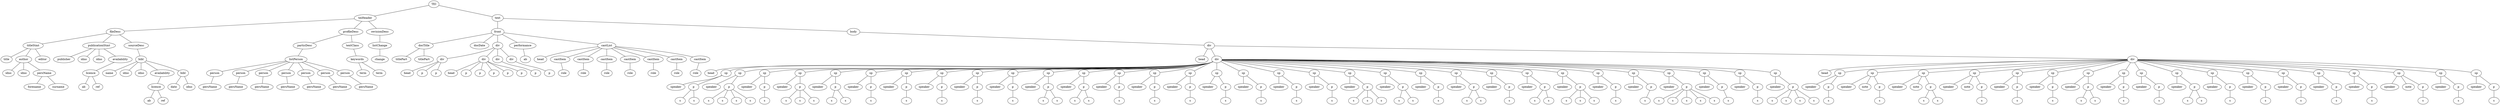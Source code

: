 graph Tree {
	"t0" [label = "TEI"];
	"t1" [label = "teiHeader"];
	"t2" [label = "fileDesc"];
	"t3" [label = "titleStmt"];
	"t4" [label = "title"];
	"t5" [label = "author"];
	"t6" [label = "idno"];
	"t7" [label = "idno"];
	"t8" [label = "persName"];
	"t9" [label = "forename"];
	"t10" [label = "surname"];
	"t11" [label = "editor"];
	"t12" [label = "publicationStmt"];
	"t13" [label = "publisher"];
	"t14" [label = "idno"];
	"t15" [label = "idno"];
	"t16" [label = "availability"];
	"t17" [label = "licence"];
	"t18" [label = "ab"];
	"t19" [label = "ref"];
	"t20" [label = "sourceDesc"];
	"t21" [label = "bibl"];
	"t22" [label = "name"];
	"t23" [label = "idno"];
	"t24" [label = "idno"];
	"t25" [label = "availability"];
	"t26" [label = "licence"];
	"t27" [label = "ab"];
	"t28" [label = "ref"];
	"t29" [label = "bibl"];
	"t30" [label = "date"];
	"t31" [label = "idno"];
	"t32" [label = "profileDesc"];
	"t33" [label = "particDesc"];
	"t34" [label = "listPerson"];
	"t35" [label = "person"];
	"t36" [label = "persName"];
	"t37" [label = "person"];
	"t38" [label = "persName"];
	"t39" [label = "person"];
	"t40" [label = "persName"];
	"t41" [label = "person"];
	"t42" [label = "persName"];
	"t43" [label = "person"];
	"t44" [label = "persName"];
	"t45" [label = "person"];
	"t46" [label = "persName"];
	"t47" [label = "person"];
	"t48" [label = "persName"];
	"t49" [label = "textClass"];
	"t50" [label = "keywords"];
	"t51" [label = "term"];
	"t52" [label = "term"];
	"t53" [label = "revisionDesc"];
	"t54" [label = "listChange"];
	"t55" [label = "change"];
	"t56" [label = "text"];
	"t57" [label = "front"];
	"t58" [label = "docTitle"];
	"t59" [label = "titlePart"];
	"t60" [label = "titlePart"];
	"t61" [label = "docDate"];
	"t62" [label = "div"];
	"t63" [label = "div"];
	"t64" [label = "head"];
	"t65" [label = "p"];
	"t66" [label = "p"];
	"t67" [label = "div"];
	"t68" [label = "head"];
	"t69" [label = "p"];
	"t70" [label = "p"];
	"t71" [label = "p"];
	"t72" [label = "p"];
	"t73" [label = "p"];
	"t74" [label = "div"];
	"t75" [label = "p"];
	"t76" [label = "div"];
	"t77" [label = "p"];
	"t78" [label = "performance"];
	"t79" [label = "ab"];
	"t80" [label = "castList"];
	"t81" [label = "head"];
	"t82" [label = "castItem"];
	"t83" [label = "role"];
	"t84" [label = "castItem"];
	"t85" [label = "role"];
	"t86" [label = "castItem"];
	"t87" [label = "role"];
	"t88" [label = "castItem"];
	"t89" [label = "role"];
	"t90" [label = "castItem"];
	"t91" [label = "role"];
	"t92" [label = "castItem"];
	"t93" [label = "role"];
	"t94" [label = "castItem"];
	"t95" [label = "role"];
	"t96" [label = "body"];
	"t97" [label = "div"];
	"t98" [label = "head"];
	"t99" [label = "div"];
	"t100" [label = "head"];
	"t101" [label = "sp"];
	"t102" [label = "speaker"];
	"t103" [label = "p"];
	"t104" [label = "s"];
	"t105" [label = "s"];
	"t106" [label = "sp"];
	"t107" [label = "speaker"];
	"t108" [label = "p"];
	"t109" [label = "s"];
	"t110" [label = "s"];
	"t111" [label = "s"];
	"t112" [label = "s"];
	"t113" [label = "sp"];
	"t114" [label = "speaker"];
	"t115" [label = "p"];
	"t116" [label = "s"];
	"t117" [label = "sp"];
	"t118" [label = "speaker"];
	"t119" [label = "p"];
	"t120" [label = "s"];
	"t121" [label = "s"];
	"t122" [label = "s"];
	"t123" [label = "sp"];
	"t124" [label = "speaker"];
	"t125" [label = "p"];
	"t126" [label = "s"];
	"t127" [label = "s"];
	"t128" [label = "sp"];
	"t129" [label = "speaker"];
	"t130" [label = "p"];
	"t131" [label = "s"];
	"t132" [label = "sp"];
	"t133" [label = "speaker"];
	"t134" [label = "p"];
	"t135" [label = "s"];
	"t136" [label = "sp"];
	"t137" [label = "speaker"];
	"t138" [label = "p"];
	"t139" [label = "s"];
	"t140" [label = "sp"];
	"t141" [label = "speaker"];
	"t142" [label = "p"];
	"t143" [label = "s"];
	"t144" [label = "sp"];
	"t145" [label = "speaker"];
	"t146" [label = "p"];
	"t147" [label = "s"];
	"t148" [label = "sp"];
	"t149" [label = "speaker"];
	"t150" [label = "p"];
	"t151" [label = "s"];
	"t152" [label = "s"];
	"t153" [label = "sp"];
	"t154" [label = "speaker"];
	"t155" [label = "p"];
	"t156" [label = "s"];
	"t157" [label = "s"];
	"t158" [label = "sp"];
	"t159" [label = "speaker"];
	"t160" [label = "p"];
	"t161" [label = "s"];
	"t162" [label = "sp"];
	"t163" [label = "speaker"];
	"t164" [label = "p"];
	"t165" [label = "s"];
	"t166" [label = "sp"];
	"t167" [label = "speaker"];
	"t168" [label = "p"];
	"t169" [label = "s"];
	"t170" [label = "sp"];
	"t171" [label = "speaker"];
	"t172" [label = "p"];
	"t173" [label = "s"];
	"t174" [label = "sp"];
	"t175" [label = "speaker"];
	"t176" [label = "p"];
	"t177" [label = "s"];
	"t178" [label = "sp"];
	"t179" [label = "speaker"];
	"t180" [label = "p"];
	"t181" [label = "s"];
	"t182" [label = "sp"];
	"t183" [label = "speaker"];
	"t184" [label = "p"];
	"t185" [label = "s"];
	"t186" [label = "sp"];
	"t187" [label = "speaker"];
	"t188" [label = "p"];
	"t189" [label = "s"];
	"t190" [label = "s"];
	"t191" [label = "s"];
	"t192" [label = "sp"];
	"t193" [label = "speaker"];
	"t194" [label = "p"];
	"t195" [label = "s"];
	"t196" [label = "s"];
	"t197" [label = "sp"];
	"t198" [label = "speaker"];
	"t199" [label = "p"];
	"t200" [label = "s"];
	"t201" [label = "sp"];
	"t202" [label = "speaker"];
	"t203" [label = "p"];
	"t204" [label = "s"];
	"t205" [label = "s"];
	"t206" [label = "sp"];
	"t207" [label = "speaker"];
	"t208" [label = "p"];
	"t209" [label = "s"];
	"t210" [label = "sp"];
	"t211" [label = "speaker"];
	"t212" [label = "p"];
	"t213" [label = "s"];
	"t214" [label = "s"];
	"t215" [label = "sp"];
	"t216" [label = "speaker"];
	"t217" [label = "p"];
	"t218" [label = "s"];
	"t219" [label = "s"];
	"t220" [label = "s"];
	"t221" [label = "sp"];
	"t222" [label = "speaker"];
	"t223" [label = "p"];
	"t224" [label = "s"];
	"t225" [label = "sp"];
	"t226" [label = "speaker"];
	"t227" [label = "p"];
	"t228" [label = "s"];
	"t229" [label = "sp"];
	"t230" [label = "speaker"];
	"t231" [label = "p"];
	"t232" [label = "s"];
	"t233" [label = "s"];
	"t234" [label = "s"];
	"t235" [label = "s"];
	"t236" [label = "s"];
	"t237" [label = "sp"];
	"t238" [label = "speaker"];
	"t239" [label = "p"];
	"t240" [label = "s"];
	"t241" [label = "sp"];
	"t242" [label = "speaker"];
	"t243" [label = "p"];
	"t244" [label = "s"];
	"t245" [label = "sp"];
	"t246" [label = "speaker"];
	"t247" [label = "p"];
	"t248" [label = "s"];
	"t249" [label = "s"];
	"t250" [label = "s"];
	"t251" [label = "s"];
	"t252" [label = "div"];
	"t253" [label = "head"];
	"t254" [label = "sp"];
	"t255" [label = "speaker"];
	"t256" [label = "p"];
	"t257" [label = "s"];
	"t258" [label = "sp"];
	"t259" [label = "speaker"];
	"t260" [label = "note"];
	"t261" [label = "p"];
	"t262" [label = "s"];
	"t263" [label = "sp"];
	"t264" [label = "speaker"];
	"t265" [label = "note"];
	"t266" [label = "p"];
	"t267" [label = "s"];
	"t268" [label = "s"];
	"t269" [label = "sp"];
	"t270" [label = "speaker"];
	"t271" [label = "note"];
	"t272" [label = "p"];
	"t273" [label = "s"];
	"t274" [label = "sp"];
	"t275" [label = "speaker"];
	"t276" [label = "p"];
	"t277" [label = "s"];
	"t278" [label = "sp"];
	"t279" [label = "speaker"];
	"t280" [label = "p"];
	"t281" [label = "s"];
	"t282" [label = "sp"];
	"t283" [label = "speaker"];
	"t284" [label = "p"];
	"t285" [label = "s"];
	"t286" [label = "s"];
	"t287" [label = "sp"];
	"t288" [label = "speaker"];
	"t289" [label = "p"];
	"t290" [label = "s"];
	"t291" [label = "sp"];
	"t292" [label = "speaker"];
	"t293" [label = "p"];
	"t294" [label = "s"];
	"t295" [label = "sp"];
	"t296" [label = "speaker"];
	"t297" [label = "p"];
	"t298" [label = "s"];
	"t299" [label = "s"];
	"t300" [label = "sp"];
	"t301" [label = "speaker"];
	"t302" [label = "p"];
	"t303" [label = "s"];
	"t304" [label = "sp"];
	"t305" [label = "speaker"];
	"t306" [label = "p"];
	"t307" [label = "s"];
	"t308" [label = "sp"];
	"t309" [label = "speaker"];
	"t310" [label = "p"];
	"t311" [label = "s"];
	"t312" [label = "sp"];
	"t313" [label = "speaker"];
	"t314" [label = "p"];
	"t315" [label = "s"];
	"t316" [label = "sp"];
	"t317" [label = "speaker"];
	"t318" [label = "p"];
	"t319" [label = "s"];
	"t320" [label = "sp"];
	"t321" [label = "speaker"];
	"t322" [label = "note"];
	"t323" [label = "p"];
	"t324" [label = "s"];
	"t325" [label = "sp"];
	"t326" [label = "speaker"];
	"t327" [label = "p"];
	"t328" [label = "s"];
	"t329" [label = "sp"];
	"t330" [label = "speaker"];
	"t331" [label = "p"];
	"t332" [label = "s"];
	"t0" -- "t1";
	"t1" -- "t2";
	"t2" -- "t3";
	"t3" -- "t4";
	"t3" -- "t5";
	"t5" -- "t6";
	"t5" -- "t7";
	"t5" -- "t8";
	"t8" -- "t9";
	"t8" -- "t10";
	"t3" -- "t11";
	"t2" -- "t12";
	"t12" -- "t13";
	"t12" -- "t14";
	"t12" -- "t15";
	"t12" -- "t16";
	"t16" -- "t17";
	"t17" -- "t18";
	"t17" -- "t19";
	"t2" -- "t20";
	"t20" -- "t21";
	"t21" -- "t22";
	"t21" -- "t23";
	"t21" -- "t24";
	"t21" -- "t25";
	"t25" -- "t26";
	"t26" -- "t27";
	"t26" -- "t28";
	"t21" -- "t29";
	"t29" -- "t30";
	"t29" -- "t31";
	"t1" -- "t32";
	"t32" -- "t33";
	"t33" -- "t34";
	"t34" -- "t35";
	"t35" -- "t36";
	"t34" -- "t37";
	"t37" -- "t38";
	"t34" -- "t39";
	"t39" -- "t40";
	"t34" -- "t41";
	"t41" -- "t42";
	"t34" -- "t43";
	"t43" -- "t44";
	"t34" -- "t45";
	"t45" -- "t46";
	"t34" -- "t47";
	"t47" -- "t48";
	"t32" -- "t49";
	"t49" -- "t50";
	"t50" -- "t51";
	"t50" -- "t52";
	"t1" -- "t53";
	"t53" -- "t54";
	"t54" -- "t55";
	"t0" -- "t56";
	"t56" -- "t57";
	"t57" -- "t58";
	"t58" -- "t59";
	"t58" -- "t60";
	"t57" -- "t61";
	"t57" -- "t62";
	"t62" -- "t63";
	"t63" -- "t64";
	"t63" -- "t65";
	"t63" -- "t66";
	"t62" -- "t67";
	"t67" -- "t68";
	"t67" -- "t69";
	"t67" -- "t70";
	"t67" -- "t71";
	"t67" -- "t72";
	"t67" -- "t73";
	"t62" -- "t74";
	"t74" -- "t75";
	"t62" -- "t76";
	"t76" -- "t77";
	"t57" -- "t78";
	"t78" -- "t79";
	"t57" -- "t80";
	"t80" -- "t81";
	"t80" -- "t82";
	"t82" -- "t83";
	"t80" -- "t84";
	"t84" -- "t85";
	"t80" -- "t86";
	"t86" -- "t87";
	"t80" -- "t88";
	"t88" -- "t89";
	"t80" -- "t90";
	"t90" -- "t91";
	"t80" -- "t92";
	"t92" -- "t93";
	"t80" -- "t94";
	"t94" -- "t95";
	"t56" -- "t96";
	"t96" -- "t97";
	"t97" -- "t98";
	"t97" -- "t99";
	"t99" -- "t100";
	"t99" -- "t101";
	"t101" -- "t102";
	"t101" -- "t103";
	"t103" -- "t104";
	"t103" -- "t105";
	"t99" -- "t106";
	"t106" -- "t107";
	"t106" -- "t108";
	"t108" -- "t109";
	"t108" -- "t110";
	"t108" -- "t111";
	"t108" -- "t112";
	"t99" -- "t113";
	"t113" -- "t114";
	"t113" -- "t115";
	"t115" -- "t116";
	"t99" -- "t117";
	"t117" -- "t118";
	"t117" -- "t119";
	"t119" -- "t120";
	"t119" -- "t121";
	"t119" -- "t122";
	"t99" -- "t123";
	"t123" -- "t124";
	"t123" -- "t125";
	"t125" -- "t126";
	"t125" -- "t127";
	"t99" -- "t128";
	"t128" -- "t129";
	"t128" -- "t130";
	"t130" -- "t131";
	"t99" -- "t132";
	"t132" -- "t133";
	"t132" -- "t134";
	"t134" -- "t135";
	"t99" -- "t136";
	"t136" -- "t137";
	"t136" -- "t138";
	"t138" -- "t139";
	"t99" -- "t140";
	"t140" -- "t141";
	"t140" -- "t142";
	"t142" -- "t143";
	"t99" -- "t144";
	"t144" -- "t145";
	"t144" -- "t146";
	"t146" -- "t147";
	"t99" -- "t148";
	"t148" -- "t149";
	"t148" -- "t150";
	"t150" -- "t151";
	"t150" -- "t152";
	"t99" -- "t153";
	"t153" -- "t154";
	"t153" -- "t155";
	"t155" -- "t156";
	"t155" -- "t157";
	"t99" -- "t158";
	"t158" -- "t159";
	"t158" -- "t160";
	"t160" -- "t161";
	"t99" -- "t162";
	"t162" -- "t163";
	"t162" -- "t164";
	"t164" -- "t165";
	"t99" -- "t166";
	"t166" -- "t167";
	"t166" -- "t168";
	"t168" -- "t169";
	"t99" -- "t170";
	"t170" -- "t171";
	"t170" -- "t172";
	"t172" -- "t173";
	"t99" -- "t174";
	"t174" -- "t175";
	"t174" -- "t176";
	"t176" -- "t177";
	"t99" -- "t178";
	"t178" -- "t179";
	"t178" -- "t180";
	"t180" -- "t181";
	"t99" -- "t182";
	"t182" -- "t183";
	"t182" -- "t184";
	"t184" -- "t185";
	"t99" -- "t186";
	"t186" -- "t187";
	"t186" -- "t188";
	"t188" -- "t189";
	"t188" -- "t190";
	"t188" -- "t191";
	"t99" -- "t192";
	"t192" -- "t193";
	"t192" -- "t194";
	"t194" -- "t195";
	"t194" -- "t196";
	"t99" -- "t197";
	"t197" -- "t198";
	"t197" -- "t199";
	"t199" -- "t200";
	"t99" -- "t201";
	"t201" -- "t202";
	"t201" -- "t203";
	"t203" -- "t204";
	"t203" -- "t205";
	"t99" -- "t206";
	"t206" -- "t207";
	"t206" -- "t208";
	"t208" -- "t209";
	"t99" -- "t210";
	"t210" -- "t211";
	"t210" -- "t212";
	"t212" -- "t213";
	"t212" -- "t214";
	"t99" -- "t215";
	"t215" -- "t216";
	"t215" -- "t217";
	"t217" -- "t218";
	"t217" -- "t219";
	"t217" -- "t220";
	"t99" -- "t221";
	"t221" -- "t222";
	"t221" -- "t223";
	"t223" -- "t224";
	"t99" -- "t225";
	"t225" -- "t226";
	"t225" -- "t227";
	"t227" -- "t228";
	"t99" -- "t229";
	"t229" -- "t230";
	"t229" -- "t231";
	"t231" -- "t232";
	"t231" -- "t233";
	"t231" -- "t234";
	"t231" -- "t235";
	"t231" -- "t236";
	"t99" -- "t237";
	"t237" -- "t238";
	"t237" -- "t239";
	"t239" -- "t240";
	"t99" -- "t241";
	"t241" -- "t242";
	"t241" -- "t243";
	"t243" -- "t244";
	"t99" -- "t245";
	"t245" -- "t246";
	"t245" -- "t247";
	"t247" -- "t248";
	"t247" -- "t249";
	"t247" -- "t250";
	"t247" -- "t251";
	"t97" -- "t252";
	"t252" -- "t253";
	"t252" -- "t254";
	"t254" -- "t255";
	"t254" -- "t256";
	"t256" -- "t257";
	"t252" -- "t258";
	"t258" -- "t259";
	"t258" -- "t260";
	"t258" -- "t261";
	"t261" -- "t262";
	"t252" -- "t263";
	"t263" -- "t264";
	"t263" -- "t265";
	"t263" -- "t266";
	"t266" -- "t267";
	"t266" -- "t268";
	"t252" -- "t269";
	"t269" -- "t270";
	"t269" -- "t271";
	"t269" -- "t272";
	"t272" -- "t273";
	"t252" -- "t274";
	"t274" -- "t275";
	"t274" -- "t276";
	"t276" -- "t277";
	"t252" -- "t278";
	"t278" -- "t279";
	"t278" -- "t280";
	"t280" -- "t281";
	"t252" -- "t282";
	"t282" -- "t283";
	"t282" -- "t284";
	"t284" -- "t285";
	"t284" -- "t286";
	"t252" -- "t287";
	"t287" -- "t288";
	"t287" -- "t289";
	"t289" -- "t290";
	"t252" -- "t291";
	"t291" -- "t292";
	"t291" -- "t293";
	"t293" -- "t294";
	"t252" -- "t295";
	"t295" -- "t296";
	"t295" -- "t297";
	"t297" -- "t298";
	"t297" -- "t299";
	"t252" -- "t300";
	"t300" -- "t301";
	"t300" -- "t302";
	"t302" -- "t303";
	"t252" -- "t304";
	"t304" -- "t305";
	"t304" -- "t306";
	"t306" -- "t307";
	"t252" -- "t308";
	"t308" -- "t309";
	"t308" -- "t310";
	"t310" -- "t311";
	"t252" -- "t312";
	"t312" -- "t313";
	"t312" -- "t314";
	"t314" -- "t315";
	"t252" -- "t316";
	"t316" -- "t317";
	"t316" -- "t318";
	"t318" -- "t319";
	"t252" -- "t320";
	"t320" -- "t321";
	"t320" -- "t322";
	"t320" -- "t323";
	"t323" -- "t324";
	"t252" -- "t325";
	"t325" -- "t326";
	"t325" -- "t327";
	"t327" -- "t328";
	"t252" -- "t329";
	"t329" -- "t330";
	"t329" -- "t331";
	"t331" -- "t332";
}
